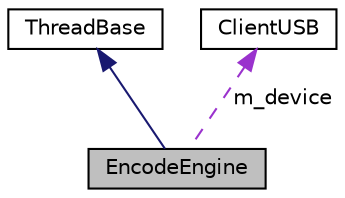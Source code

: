 digraph "EncodeEngine"
{
 // LATEX_PDF_SIZE
  edge [fontname="Helvetica",fontsize="10",labelfontname="Helvetica",labelfontsize="10"];
  node [fontname="Helvetica",fontsize="10",shape=record];
  Node1 [label="EncodeEngine",height=0.2,width=0.4,color="black", fillcolor="grey75", style="filled", fontcolor="black",tooltip=" "];
  Node2 -> Node1 [dir="back",color="midnightblue",fontsize="10",style="solid",fontname="Helvetica"];
  Node2 [label="ThreadBase",height=0.2,width=0.4,color="black", fillcolor="white", style="filled",URL="$classThreadBase.html",tooltip=" "];
  Node3 -> Node1 [dir="back",color="darkorchid3",fontsize="10",style="dashed",label=" m_device" ,fontname="Helvetica"];
  Node3 [label="ClientUSB",height=0.2,width=0.4,color="black", fillcolor="white", style="filled",URL="$classClientUSB.html",tooltip=" "];
}
